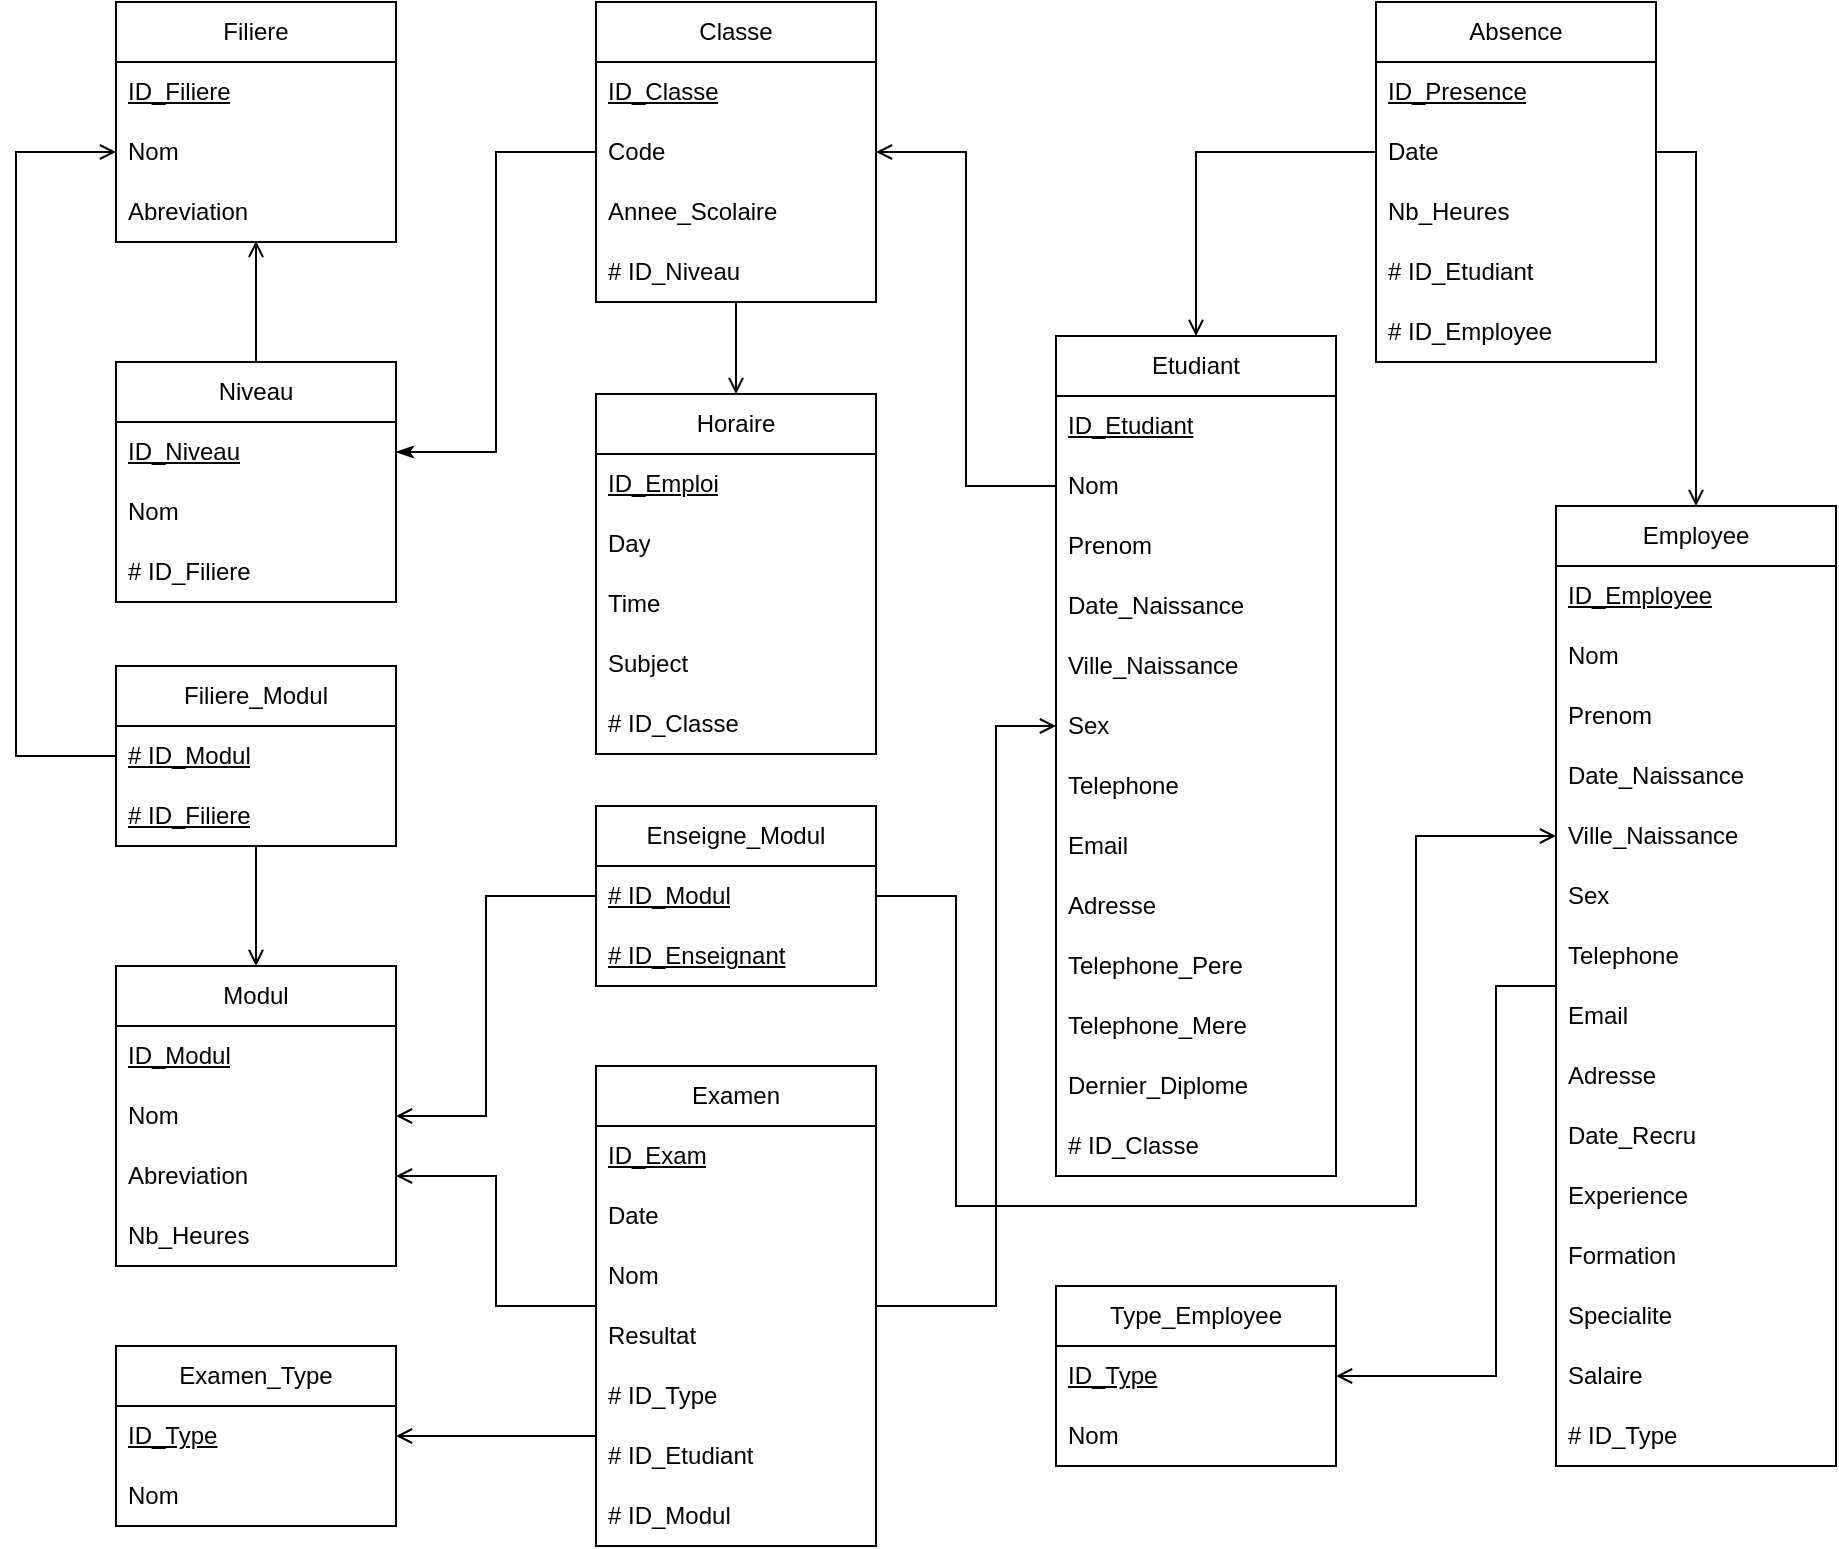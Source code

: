 <mxfile version="20.7.4" type="device"><diagram id="btrrTH-sXfs3HeFaz3KP" name="Page-1"><mxGraphModel dx="493" dy="621" grid="1" gridSize="10" guides="1" tooltips="1" connect="1" arrows="1" fold="1" page="1" pageScale="1" pageWidth="1169" pageHeight="827" math="0" shadow="0"><root><mxCell id="0"/><mxCell id="1" parent="0"/><mxCell id="qpYgxh4GxBC2b9QEE6VK-138" value="Etudiant" style="swimlane;fontStyle=0;childLayout=stackLayout;horizontal=1;startSize=30;horizontalStack=0;resizeParent=1;resizeParentMax=0;resizeLast=0;collapsible=1;marginBottom=0;whiteSpace=wrap;html=1;" parent="1" vertex="1"><mxGeometry x="710" y="205" width="140" height="420" as="geometry"><mxRectangle x="700" y="240" width="80" height="30" as="alternateBounds"/></mxGeometry></mxCell><mxCell id="qpYgxh4GxBC2b9QEE6VK-139" value="ID_Etudiant" style="text;strokeColor=none;fillColor=none;align=left;verticalAlign=middle;spacingLeft=4;spacingRight=4;overflow=hidden;points=[[0,0.5],[1,0.5]];portConstraint=eastwest;rotatable=0;whiteSpace=wrap;html=1;fontStyle=4" parent="qpYgxh4GxBC2b9QEE6VK-138" vertex="1"><mxGeometry y="30" width="140" height="30" as="geometry"/></mxCell><mxCell id="qpYgxh4GxBC2b9QEE6VK-140" value="Nom" style="text;strokeColor=none;fillColor=none;align=left;verticalAlign=middle;spacingLeft=4;spacingRight=4;overflow=hidden;points=[[0,0.5],[1,0.5]];portConstraint=eastwest;rotatable=0;whiteSpace=wrap;html=1;" parent="qpYgxh4GxBC2b9QEE6VK-138" vertex="1"><mxGeometry y="60" width="140" height="30" as="geometry"/></mxCell><mxCell id="qpYgxh4GxBC2b9QEE6VK-141" value="Prenom" style="text;strokeColor=none;fillColor=none;align=left;verticalAlign=middle;spacingLeft=4;spacingRight=4;overflow=hidden;points=[[0,0.5],[1,0.5]];portConstraint=eastwest;rotatable=0;whiteSpace=wrap;html=1;" parent="qpYgxh4GxBC2b9QEE6VK-138" vertex="1"><mxGeometry y="90" width="140" height="30" as="geometry"/></mxCell><mxCell id="qpYgxh4GxBC2b9QEE6VK-142" value="Date_Naissance" style="text;strokeColor=none;fillColor=none;align=left;verticalAlign=middle;spacingLeft=4;spacingRight=4;overflow=hidden;points=[[0,0.5],[1,0.5]];portConstraint=eastwest;rotatable=0;whiteSpace=wrap;html=1;" parent="qpYgxh4GxBC2b9QEE6VK-138" vertex="1"><mxGeometry y="120" width="140" height="30" as="geometry"/></mxCell><mxCell id="qpYgxh4GxBC2b9QEE6VK-143" value="Ville_Naissance" style="text;strokeColor=none;fillColor=none;align=left;verticalAlign=middle;spacingLeft=4;spacingRight=4;overflow=hidden;points=[[0,0.5],[1,0.5]];portConstraint=eastwest;rotatable=0;whiteSpace=wrap;html=1;" parent="qpYgxh4GxBC2b9QEE6VK-138" vertex="1"><mxGeometry y="150" width="140" height="30" as="geometry"/></mxCell><mxCell id="qpYgxh4GxBC2b9QEE6VK-144" value="Sex" style="text;strokeColor=none;fillColor=none;align=left;verticalAlign=middle;spacingLeft=4;spacingRight=4;overflow=hidden;points=[[0,0.5],[1,0.5]];portConstraint=eastwest;rotatable=0;whiteSpace=wrap;html=1;" parent="qpYgxh4GxBC2b9QEE6VK-138" vertex="1"><mxGeometry y="180" width="140" height="30" as="geometry"/></mxCell><mxCell id="qpYgxh4GxBC2b9QEE6VK-145" value="Telephone" style="text;strokeColor=none;fillColor=none;align=left;verticalAlign=middle;spacingLeft=4;spacingRight=4;overflow=hidden;points=[[0,0.5],[1,0.5]];portConstraint=eastwest;rotatable=0;whiteSpace=wrap;html=1;" parent="qpYgxh4GxBC2b9QEE6VK-138" vertex="1"><mxGeometry y="210" width="140" height="30" as="geometry"/></mxCell><mxCell id="qpYgxh4GxBC2b9QEE6VK-146" value="Email" style="text;strokeColor=none;fillColor=none;align=left;verticalAlign=middle;spacingLeft=4;spacingRight=4;overflow=hidden;points=[[0,0.5],[1,0.5]];portConstraint=eastwest;rotatable=0;whiteSpace=wrap;html=1;" parent="qpYgxh4GxBC2b9QEE6VK-138" vertex="1"><mxGeometry y="240" width="140" height="30" as="geometry"/></mxCell><mxCell id="qpYgxh4GxBC2b9QEE6VK-147" value="Adresse" style="text;strokeColor=none;fillColor=none;align=left;verticalAlign=middle;spacingLeft=4;spacingRight=4;overflow=hidden;points=[[0,0.5],[1,0.5]];portConstraint=eastwest;rotatable=0;whiteSpace=wrap;html=1;" parent="qpYgxh4GxBC2b9QEE6VK-138" vertex="1"><mxGeometry y="270" width="140" height="30" as="geometry"/></mxCell><mxCell id="qpYgxh4GxBC2b9QEE6VK-148" value="Telephone_Pere" style="text;strokeColor=none;fillColor=none;align=left;verticalAlign=middle;spacingLeft=4;spacingRight=4;overflow=hidden;points=[[0,0.5],[1,0.5]];portConstraint=eastwest;rotatable=0;whiteSpace=wrap;html=1;" parent="qpYgxh4GxBC2b9QEE6VK-138" vertex="1"><mxGeometry y="300" width="140" height="30" as="geometry"/></mxCell><mxCell id="qpYgxh4GxBC2b9QEE6VK-149" value="Telephone_Mere" style="text;strokeColor=none;fillColor=none;align=left;verticalAlign=middle;spacingLeft=4;spacingRight=4;overflow=hidden;points=[[0,0.5],[1,0.5]];portConstraint=eastwest;rotatable=0;whiteSpace=wrap;html=1;" parent="qpYgxh4GxBC2b9QEE6VK-138" vertex="1"><mxGeometry y="330" width="140" height="30" as="geometry"/></mxCell><mxCell id="qpYgxh4GxBC2b9QEE6VK-150" value="Dernier_Diplome" style="text;strokeColor=none;fillColor=none;align=left;verticalAlign=middle;spacingLeft=4;spacingRight=4;overflow=hidden;points=[[0,0.5],[1,0.5]];portConstraint=eastwest;rotatable=0;whiteSpace=wrap;html=1;" parent="qpYgxh4GxBC2b9QEE6VK-138" vertex="1"><mxGeometry y="360" width="140" height="30" as="geometry"/></mxCell><mxCell id="qpYgxh4GxBC2b9QEE6VK-274" value="# ID_Classe" style="text;strokeColor=none;fillColor=none;align=left;verticalAlign=middle;spacingLeft=4;spacingRight=4;overflow=hidden;points=[[0,0.5],[1,0.5]];portConstraint=eastwest;rotatable=0;whiteSpace=wrap;html=1;" parent="qpYgxh4GxBC2b9QEE6VK-138" vertex="1"><mxGeometry y="390" width="140" height="30" as="geometry"/></mxCell><mxCell id="qpYgxh4GxBC2b9QEE6VK-151" value="" style="edgeStyle=orthogonalEdgeStyle;rounded=0;orthogonalLoop=1;jettySize=auto;html=1;endArrow=open;endFill=0;entryX=0.5;entryY=0;entryDx=0;entryDy=0;exitX=0;exitY=0.5;exitDx=0;exitDy=0;" parent="1" source="qpYgxh4GxBC2b9QEE6VK-154" target="qpYgxh4GxBC2b9QEE6VK-138" edge="1"><mxGeometry relative="1" as="geometry"><mxPoint x="760" y="150" as="targetPoint"/></mxGeometry></mxCell><mxCell id="qpYgxh4GxBC2b9QEE6VK-152" value="Absence" style="swimlane;fontStyle=0;childLayout=stackLayout;horizontal=1;startSize=30;horizontalStack=0;resizeParent=1;resizeParentMax=0;resizeLast=0;collapsible=1;marginBottom=0;whiteSpace=wrap;html=1;" parent="1" vertex="1"><mxGeometry x="870" y="38" width="140" height="180" as="geometry"><mxRectangle x="970" y="60" width="90" height="30" as="alternateBounds"/></mxGeometry></mxCell><mxCell id="qpYgxh4GxBC2b9QEE6VK-153" value="ID_Presence" style="text;strokeColor=none;fillColor=none;align=left;verticalAlign=middle;spacingLeft=4;spacingRight=4;overflow=hidden;points=[[0,0.5],[1,0.5]];portConstraint=eastwest;rotatable=0;whiteSpace=wrap;html=1;fontStyle=4" parent="qpYgxh4GxBC2b9QEE6VK-152" vertex="1"><mxGeometry y="30" width="140" height="30" as="geometry"/></mxCell><mxCell id="qpYgxh4GxBC2b9QEE6VK-154" value="Date" style="text;strokeColor=none;fillColor=none;align=left;verticalAlign=middle;spacingLeft=4;spacingRight=4;overflow=hidden;points=[[0,0.5],[1,0.5]];portConstraint=eastwest;rotatable=0;whiteSpace=wrap;html=1;" parent="qpYgxh4GxBC2b9QEE6VK-152" vertex="1"><mxGeometry y="60" width="140" height="30" as="geometry"/></mxCell><mxCell id="qpYgxh4GxBC2b9QEE6VK-155" value="Nb_Heures" style="text;strokeColor=none;fillColor=none;align=left;verticalAlign=middle;spacingLeft=4;spacingRight=4;overflow=hidden;points=[[0,0.5],[1,0.5]];portConstraint=eastwest;rotatable=0;whiteSpace=wrap;html=1;" parent="qpYgxh4GxBC2b9QEE6VK-152" vertex="1"><mxGeometry y="90" width="140" height="30" as="geometry"/></mxCell><mxCell id="qpYgxh4GxBC2b9QEE6VK-285" value="# ID_Etudiant" style="text;strokeColor=none;fillColor=none;align=left;verticalAlign=middle;spacingLeft=4;spacingRight=4;overflow=hidden;points=[[0,0.5],[1,0.5]];portConstraint=eastwest;rotatable=0;whiteSpace=wrap;html=1;" parent="qpYgxh4GxBC2b9QEE6VK-152" vertex="1"><mxGeometry y="120" width="140" height="30" as="geometry"/></mxCell><mxCell id="qpYgxh4GxBC2b9QEE6VK-286" value="# ID_Employee" style="text;strokeColor=none;fillColor=none;align=left;verticalAlign=middle;spacingLeft=4;spacingRight=4;overflow=hidden;points=[[0,0.5],[1,0.5]];portConstraint=eastwest;rotatable=0;whiteSpace=wrap;html=1;" parent="qpYgxh4GxBC2b9QEE6VK-152" vertex="1"><mxGeometry y="150" width="140" height="30" as="geometry"/></mxCell><mxCell id="qpYgxh4GxBC2b9QEE6VK-296" value="" style="edgeStyle=orthogonalEdgeStyle;rounded=0;orthogonalLoop=1;jettySize=auto;html=1;fontSize=14;endArrow=open;endFill=0;entryX=1;entryY=0.5;entryDx=0;entryDy=0;" parent="1" source="qpYgxh4GxBC2b9QEE6VK-157" target="qpYgxh4GxBC2b9QEE6VK-173" edge="1"><mxGeometry relative="1" as="geometry"><Array as="points"><mxPoint x="930" y="530"/><mxPoint x="930" y="725"/></Array></mxGeometry></mxCell><mxCell id="qpYgxh4GxBC2b9QEE6VK-157" value="Employee" style="swimlane;fontStyle=0;childLayout=stackLayout;horizontal=1;startSize=30;horizontalStack=0;resizeParent=1;resizeParentMax=0;resizeLast=0;collapsible=1;marginBottom=0;whiteSpace=wrap;html=1;" parent="1" vertex="1"><mxGeometry x="960" y="290" width="140" height="480" as="geometry"><mxRectangle x="970" y="240" width="90" height="30" as="alternateBounds"/></mxGeometry></mxCell><mxCell id="qpYgxh4GxBC2b9QEE6VK-158" value="ID_Employee" style="text;strokeColor=none;fillColor=none;align=left;verticalAlign=middle;spacingLeft=4;spacingRight=4;overflow=hidden;points=[[0,0.5],[1,0.5]];portConstraint=eastwest;rotatable=0;whiteSpace=wrap;html=1;fontStyle=4" parent="qpYgxh4GxBC2b9QEE6VK-157" vertex="1"><mxGeometry y="30" width="140" height="30" as="geometry"/></mxCell><mxCell id="qpYgxh4GxBC2b9QEE6VK-159" value="Nom" style="text;strokeColor=none;fillColor=none;align=left;verticalAlign=middle;spacingLeft=4;spacingRight=4;overflow=hidden;points=[[0,0.5],[1,0.5]];portConstraint=eastwest;rotatable=0;whiteSpace=wrap;html=1;" parent="qpYgxh4GxBC2b9QEE6VK-157" vertex="1"><mxGeometry y="60" width="140" height="30" as="geometry"/></mxCell><mxCell id="qpYgxh4GxBC2b9QEE6VK-160" value="Prenom" style="text;strokeColor=none;fillColor=none;align=left;verticalAlign=middle;spacingLeft=4;spacingRight=4;overflow=hidden;points=[[0,0.5],[1,0.5]];portConstraint=eastwest;rotatable=0;whiteSpace=wrap;html=1;" parent="qpYgxh4GxBC2b9QEE6VK-157" vertex="1"><mxGeometry y="90" width="140" height="30" as="geometry"/></mxCell><mxCell id="qpYgxh4GxBC2b9QEE6VK-161" value="Date_Naissance" style="text;strokeColor=none;fillColor=none;align=left;verticalAlign=middle;spacingLeft=4;spacingRight=4;overflow=hidden;points=[[0,0.5],[1,0.5]];portConstraint=eastwest;rotatable=0;whiteSpace=wrap;html=1;" parent="qpYgxh4GxBC2b9QEE6VK-157" vertex="1"><mxGeometry y="120" width="140" height="30" as="geometry"/></mxCell><mxCell id="qpYgxh4GxBC2b9QEE6VK-162" value="Ville_Naissance" style="text;strokeColor=none;fillColor=none;align=left;verticalAlign=middle;spacingLeft=4;spacingRight=4;overflow=hidden;points=[[0,0.5],[1,0.5]];portConstraint=eastwest;rotatable=0;whiteSpace=wrap;html=1;" parent="qpYgxh4GxBC2b9QEE6VK-157" vertex="1"><mxGeometry y="150" width="140" height="30" as="geometry"/></mxCell><mxCell id="qpYgxh4GxBC2b9QEE6VK-163" value="Sex" style="text;strokeColor=none;fillColor=none;align=left;verticalAlign=middle;spacingLeft=4;spacingRight=4;overflow=hidden;points=[[0,0.5],[1,0.5]];portConstraint=eastwest;rotatable=0;whiteSpace=wrap;html=1;" parent="qpYgxh4GxBC2b9QEE6VK-157" vertex="1"><mxGeometry y="180" width="140" height="30" as="geometry"/></mxCell><mxCell id="qpYgxh4GxBC2b9QEE6VK-164" value="Telephone" style="text;strokeColor=none;fillColor=none;align=left;verticalAlign=middle;spacingLeft=4;spacingRight=4;overflow=hidden;points=[[0,0.5],[1,0.5]];portConstraint=eastwest;rotatable=0;whiteSpace=wrap;html=1;" parent="qpYgxh4GxBC2b9QEE6VK-157" vertex="1"><mxGeometry y="210" width="140" height="30" as="geometry"/></mxCell><mxCell id="qpYgxh4GxBC2b9QEE6VK-165" value="Email" style="text;strokeColor=none;fillColor=none;align=left;verticalAlign=middle;spacingLeft=4;spacingRight=4;overflow=hidden;points=[[0,0.5],[1,0.5]];portConstraint=eastwest;rotatable=0;whiteSpace=wrap;html=1;" parent="qpYgxh4GxBC2b9QEE6VK-157" vertex="1"><mxGeometry y="240" width="140" height="30" as="geometry"/></mxCell><mxCell id="qpYgxh4GxBC2b9QEE6VK-166" value="Adresse" style="text;strokeColor=none;fillColor=none;align=left;verticalAlign=middle;spacingLeft=4;spacingRight=4;overflow=hidden;points=[[0,0.5],[1,0.5]];portConstraint=eastwest;rotatable=0;whiteSpace=wrap;html=1;" parent="qpYgxh4GxBC2b9QEE6VK-157" vertex="1"><mxGeometry y="270" width="140" height="30" as="geometry"/></mxCell><mxCell id="qpYgxh4GxBC2b9QEE6VK-167" value="Date_Recru" style="text;strokeColor=none;fillColor=none;align=left;verticalAlign=middle;spacingLeft=4;spacingRight=4;overflow=hidden;points=[[0,0.5],[1,0.5]];portConstraint=eastwest;rotatable=0;whiteSpace=wrap;html=1;" parent="qpYgxh4GxBC2b9QEE6VK-157" vertex="1"><mxGeometry y="300" width="140" height="30" as="geometry"/></mxCell><mxCell id="qpYgxh4GxBC2b9QEE6VK-168" value="Experience" style="text;strokeColor=none;fillColor=none;align=left;verticalAlign=middle;spacingLeft=4;spacingRight=4;overflow=hidden;points=[[0,0.5],[1,0.5]];portConstraint=eastwest;rotatable=0;whiteSpace=wrap;html=1;" parent="qpYgxh4GxBC2b9QEE6VK-157" vertex="1"><mxGeometry y="330" width="140" height="30" as="geometry"/></mxCell><mxCell id="qpYgxh4GxBC2b9QEE6VK-169" value="Formation" style="text;strokeColor=none;fillColor=none;align=left;verticalAlign=middle;spacingLeft=4;spacingRight=4;overflow=hidden;points=[[0,0.5],[1,0.5]];portConstraint=eastwest;rotatable=0;whiteSpace=wrap;html=1;" parent="qpYgxh4GxBC2b9QEE6VK-157" vertex="1"><mxGeometry y="360" width="140" height="30" as="geometry"/></mxCell><mxCell id="qpYgxh4GxBC2b9QEE6VK-170" value="Specialite" style="text;strokeColor=none;fillColor=none;align=left;verticalAlign=middle;spacingLeft=4;spacingRight=4;overflow=hidden;points=[[0,0.5],[1,0.5]];portConstraint=eastwest;rotatable=0;whiteSpace=wrap;html=1;" parent="qpYgxh4GxBC2b9QEE6VK-157" vertex="1"><mxGeometry y="390" width="140" height="30" as="geometry"/></mxCell><mxCell id="qpYgxh4GxBC2b9QEE6VK-171" value="Salaire" style="text;strokeColor=none;fillColor=none;align=left;verticalAlign=middle;spacingLeft=4;spacingRight=4;overflow=hidden;points=[[0,0.5],[1,0.5]];portConstraint=eastwest;rotatable=0;whiteSpace=wrap;html=1;" parent="qpYgxh4GxBC2b9QEE6VK-157" vertex="1"><mxGeometry y="420" width="140" height="30" as="geometry"/></mxCell><mxCell id="qpYgxh4GxBC2b9QEE6VK-287" value="# ID_Type" style="text;strokeColor=none;fillColor=none;align=left;verticalAlign=middle;spacingLeft=4;spacingRight=4;overflow=hidden;points=[[0,0.5],[1,0.5]];portConstraint=eastwest;rotatable=0;whiteSpace=wrap;html=1;" parent="qpYgxh4GxBC2b9QEE6VK-157" vertex="1"><mxGeometry y="450" width="140" height="30" as="geometry"/></mxCell><mxCell id="qpYgxh4GxBC2b9QEE6VK-172" value="Type_Employee" style="swimlane;fontStyle=0;childLayout=stackLayout;horizontal=1;startSize=30;horizontalStack=0;resizeParent=1;resizeParentMax=0;resizeLast=0;collapsible=1;marginBottom=0;whiteSpace=wrap;html=1;" parent="1" vertex="1"><mxGeometry x="710" y="680" width="140" height="90" as="geometry"><mxRectangle x="490" y="700" width="130" height="30" as="alternateBounds"/></mxGeometry></mxCell><mxCell id="qpYgxh4GxBC2b9QEE6VK-173" value="ID_Type" style="text;strokeColor=none;fillColor=none;align=left;verticalAlign=middle;spacingLeft=4;spacingRight=4;overflow=hidden;points=[[0,0.5],[1,0.5]];portConstraint=eastwest;rotatable=0;whiteSpace=wrap;html=1;fontStyle=4" parent="qpYgxh4GxBC2b9QEE6VK-172" vertex="1"><mxGeometry y="30" width="140" height="30" as="geometry"/></mxCell><mxCell id="qpYgxh4GxBC2b9QEE6VK-174" value="Nom" style="text;strokeColor=none;fillColor=none;align=left;verticalAlign=middle;spacingLeft=4;spacingRight=4;overflow=hidden;points=[[0,0.5],[1,0.5]];portConstraint=eastwest;rotatable=0;whiteSpace=wrap;html=1;" parent="qpYgxh4GxBC2b9QEE6VK-172" vertex="1"><mxGeometry y="60" width="140" height="30" as="geometry"/></mxCell><mxCell id="qpYgxh4GxBC2b9QEE6VK-175" value="Modul" style="swimlane;fontStyle=0;childLayout=stackLayout;horizontal=1;startSize=30;horizontalStack=0;resizeParent=1;resizeParentMax=0;resizeLast=0;collapsible=1;marginBottom=0;whiteSpace=wrap;html=1;" parent="1" vertex="1"><mxGeometry x="240" y="520" width="140" height="150" as="geometry"><mxRectangle x="100" y="240" width="70" height="30" as="alternateBounds"/></mxGeometry></mxCell><mxCell id="qpYgxh4GxBC2b9QEE6VK-176" value="ID_Modul" style="text;strokeColor=none;fillColor=none;align=left;verticalAlign=middle;spacingLeft=4;spacingRight=4;overflow=hidden;points=[[0,0.5],[1,0.5]];portConstraint=eastwest;rotatable=0;whiteSpace=wrap;html=1;fontStyle=4" parent="qpYgxh4GxBC2b9QEE6VK-175" vertex="1"><mxGeometry y="30" width="140" height="30" as="geometry"/></mxCell><mxCell id="qpYgxh4GxBC2b9QEE6VK-177" value="Nom" style="text;strokeColor=none;fillColor=none;align=left;verticalAlign=middle;spacingLeft=4;spacingRight=4;overflow=hidden;points=[[0,0.5],[1,0.5]];portConstraint=eastwest;rotatable=0;whiteSpace=wrap;html=1;" parent="qpYgxh4GxBC2b9QEE6VK-175" vertex="1"><mxGeometry y="60" width="140" height="30" as="geometry"/></mxCell><mxCell id="qpYgxh4GxBC2b9QEE6VK-178" value="Abreviation" style="text;strokeColor=none;fillColor=none;align=left;verticalAlign=middle;spacingLeft=4;spacingRight=4;overflow=hidden;points=[[0,0.5],[1,0.5]];portConstraint=eastwest;rotatable=0;whiteSpace=wrap;html=1;" parent="qpYgxh4GxBC2b9QEE6VK-175" vertex="1"><mxGeometry y="90" width="140" height="30" as="geometry"/></mxCell><mxCell id="qpYgxh4GxBC2b9QEE6VK-179" value="Nb_Heures" style="text;strokeColor=none;fillColor=none;align=left;verticalAlign=middle;spacingLeft=4;spacingRight=4;overflow=hidden;points=[[0,0.5],[1,0.5]];portConstraint=eastwest;rotatable=0;whiteSpace=wrap;html=1;" parent="qpYgxh4GxBC2b9QEE6VK-175" vertex="1"><mxGeometry y="120" width="140" height="30" as="geometry"/></mxCell><mxCell id="qpYgxh4GxBC2b9QEE6VK-180" value="" style="edgeStyle=orthogonalEdgeStyle;rounded=0;orthogonalLoop=1;jettySize=auto;html=1;endArrow=open;endFill=0;entryX=0.5;entryY=0.982;entryDx=0;entryDy=0;entryPerimeter=0;" parent="1" source="qpYgxh4GxBC2b9QEE6VK-181" target="qpYgxh4GxBC2b9QEE6VK-187" edge="1"><mxGeometry relative="1" as="geometry"/></mxCell><mxCell id="qpYgxh4GxBC2b9QEE6VK-181" value="Niveau" style="swimlane;fontStyle=0;childLayout=stackLayout;horizontal=1;startSize=30;horizontalStack=0;resizeParent=1;resizeParentMax=0;resizeLast=0;collapsible=1;marginBottom=0;whiteSpace=wrap;html=1;" parent="1" vertex="1"><mxGeometry x="240" y="218" width="140" height="120" as="geometry"><mxRectangle x="100" y="480" width="80" height="30" as="alternateBounds"/></mxGeometry></mxCell><mxCell id="qpYgxh4GxBC2b9QEE6VK-182" value="ID_Niveau" style="text;strokeColor=none;fillColor=none;align=left;verticalAlign=middle;spacingLeft=4;spacingRight=4;overflow=hidden;points=[[0,0.5],[1,0.5]];portConstraint=eastwest;rotatable=0;whiteSpace=wrap;html=1;fontStyle=4" parent="qpYgxh4GxBC2b9QEE6VK-181" vertex="1"><mxGeometry y="30" width="140" height="30" as="geometry"/></mxCell><mxCell id="qpYgxh4GxBC2b9QEE6VK-183" value="Nom" style="text;strokeColor=none;fillColor=none;align=left;verticalAlign=middle;spacingLeft=4;spacingRight=4;overflow=hidden;points=[[0,0.5],[1,0.5]];portConstraint=eastwest;rotatable=0;whiteSpace=wrap;html=1;" parent="qpYgxh4GxBC2b9QEE6VK-181" vertex="1"><mxGeometry y="60" width="140" height="30" as="geometry"/></mxCell><mxCell id="qpYgxh4GxBC2b9QEE6VK-293" value="# ID_Filiere" style="text;strokeColor=none;fillColor=none;align=left;verticalAlign=middle;spacingLeft=4;spacingRight=4;overflow=hidden;points=[[0,0.5],[1,0.5]];portConstraint=eastwest;rotatable=0;whiteSpace=wrap;html=1;" parent="qpYgxh4GxBC2b9QEE6VK-181" vertex="1"><mxGeometry y="90" width="140" height="30" as="geometry"/></mxCell><mxCell id="qpYgxh4GxBC2b9QEE6VK-184" value="Filiere" style="swimlane;fontStyle=0;childLayout=stackLayout;horizontal=1;startSize=30;horizontalStack=0;resizeParent=1;resizeParentMax=0;resizeLast=0;collapsible=1;marginBottom=0;whiteSpace=wrap;html=1;" parent="1" vertex="1"><mxGeometry x="240" y="38" width="140" height="120" as="geometry"><mxRectangle x="100" y="480" width="80" height="30" as="alternateBounds"/></mxGeometry></mxCell><mxCell id="qpYgxh4GxBC2b9QEE6VK-185" value="&lt;u&gt;ID_Filiere&lt;/u&gt;" style="text;strokeColor=none;fillColor=none;align=left;verticalAlign=middle;spacingLeft=4;spacingRight=4;overflow=hidden;points=[[0,0.5],[1,0.5]];portConstraint=eastwest;rotatable=0;whiteSpace=wrap;html=1;" parent="qpYgxh4GxBC2b9QEE6VK-184" vertex="1"><mxGeometry y="30" width="140" height="30" as="geometry"/></mxCell><mxCell id="qpYgxh4GxBC2b9QEE6VK-186" value="Nom" style="text;strokeColor=none;fillColor=none;align=left;verticalAlign=middle;spacingLeft=4;spacingRight=4;overflow=hidden;points=[[0,0.5],[1,0.5]];portConstraint=eastwest;rotatable=0;whiteSpace=wrap;html=1;" parent="qpYgxh4GxBC2b9QEE6VK-184" vertex="1"><mxGeometry y="60" width="140" height="30" as="geometry"/></mxCell><mxCell id="qpYgxh4GxBC2b9QEE6VK-187" value="Abreviation" style="text;strokeColor=none;fillColor=none;align=left;verticalAlign=middle;spacingLeft=4;spacingRight=4;overflow=hidden;points=[[0,0.5],[1,0.5]];portConstraint=eastwest;rotatable=0;whiteSpace=wrap;html=1;" parent="qpYgxh4GxBC2b9QEE6VK-184" vertex="1"><mxGeometry y="90" width="140" height="30" as="geometry"/></mxCell><mxCell id="qpYgxh4GxBC2b9QEE6VK-188" value="" style="edgeStyle=orthogonalEdgeStyle;rounded=0;orthogonalLoop=1;jettySize=auto;html=1;endArrow=open;endFill=0;entryX=0.5;entryY=0;entryDx=0;entryDy=0;exitX=1;exitY=0.5;exitDx=0;exitDy=0;" parent="1" source="qpYgxh4GxBC2b9QEE6VK-154" target="qpYgxh4GxBC2b9QEE6VK-157" edge="1"><mxGeometry relative="1" as="geometry"><mxPoint x="1110" y="85" as="sourcePoint"/><mxPoint x="1040.0" y="188" as="targetPoint"/></mxGeometry></mxCell><mxCell id="qpYgxh4GxBC2b9QEE6VK-289" value="" style="edgeStyle=orthogonalEdgeStyle;rounded=0;orthogonalLoop=1;jettySize=auto;html=1;fontSize=14;endArrow=open;endFill=0;entryX=0.5;entryY=0;entryDx=0;entryDy=0;" parent="1" source="qpYgxh4GxBC2b9QEE6VK-189" target="qpYgxh4GxBC2b9QEE6VK-195" edge="1"><mxGeometry relative="1" as="geometry"/></mxCell><mxCell id="XE30hsh4GRcq9yXRUIMD-1" value="" style="edgeStyle=orthogonalEdgeStyle;rounded=0;orthogonalLoop=1;jettySize=auto;html=1;endArrow=classicThin;endFill=1;entryX=1;entryY=0.5;entryDx=0;entryDy=0;" edge="1" parent="1" source="qpYgxh4GxBC2b9QEE6VK-189" target="qpYgxh4GxBC2b9QEE6VK-182"><mxGeometry relative="1" as="geometry"><Array as="points"><mxPoint x="430" y="113"/><mxPoint x="430" y="263"/></Array></mxGeometry></mxCell><mxCell id="qpYgxh4GxBC2b9QEE6VK-189" value="Classe" style="swimlane;fontStyle=0;childLayout=stackLayout;horizontal=1;startSize=30;horizontalStack=0;resizeParent=1;resizeParentMax=0;resizeLast=0;collapsible=1;marginBottom=0;whiteSpace=wrap;html=1;" parent="1" vertex="1"><mxGeometry x="480" y="38" width="140" height="150" as="geometry"><mxRectangle x="480" y="38" width="70" height="30" as="alternateBounds"/></mxGeometry></mxCell><mxCell id="qpYgxh4GxBC2b9QEE6VK-190" value="ID_Classe" style="text;strokeColor=none;fillColor=none;align=left;verticalAlign=middle;spacingLeft=4;spacingRight=4;overflow=hidden;points=[[0,0.5],[1,0.5]];portConstraint=eastwest;rotatable=0;whiteSpace=wrap;html=1;fontStyle=4" parent="qpYgxh4GxBC2b9QEE6VK-189" vertex="1"><mxGeometry y="30" width="140" height="30" as="geometry"/></mxCell><mxCell id="qpYgxh4GxBC2b9QEE6VK-191" value="Code" style="text;strokeColor=none;fillColor=none;align=left;verticalAlign=middle;spacingLeft=4;spacingRight=4;overflow=hidden;points=[[0,0.5],[1,0.5]];portConstraint=eastwest;rotatable=0;whiteSpace=wrap;html=1;" parent="qpYgxh4GxBC2b9QEE6VK-189" vertex="1"><mxGeometry y="60" width="140" height="30" as="geometry"/></mxCell><mxCell id="qpYgxh4GxBC2b9QEE6VK-192" value="Annee_Scolaire" style="text;strokeColor=none;fillColor=none;align=left;verticalAlign=middle;spacingLeft=4;spacingRight=4;overflow=hidden;points=[[0,0.5],[1,0.5]];portConstraint=eastwest;rotatable=0;whiteSpace=wrap;html=1;" parent="qpYgxh4GxBC2b9QEE6VK-189" vertex="1"><mxGeometry y="90" width="140" height="30" as="geometry"/></mxCell><mxCell id="qpYgxh4GxBC2b9QEE6VK-288" value="# ID_Niveau" style="text;strokeColor=none;fillColor=none;align=left;verticalAlign=middle;spacingLeft=4;spacingRight=4;overflow=hidden;points=[[0,0.5],[1,0.5]];portConstraint=eastwest;rotatable=0;whiteSpace=wrap;html=1;" parent="qpYgxh4GxBC2b9QEE6VK-189" vertex="1"><mxGeometry y="120" width="140" height="30" as="geometry"/></mxCell><mxCell id="qpYgxh4GxBC2b9QEE6VK-195" value="Horaire" style="swimlane;fontStyle=0;childLayout=stackLayout;horizontal=1;startSize=30;horizontalStack=0;resizeParent=1;resizeParentMax=0;resizeLast=0;collapsible=1;marginBottom=0;whiteSpace=wrap;html=1;" parent="1" vertex="1"><mxGeometry x="480" y="234" width="140" height="180" as="geometry"><mxRectangle x="100" y="240" width="70" height="30" as="alternateBounds"/></mxGeometry></mxCell><mxCell id="qpYgxh4GxBC2b9QEE6VK-196" value="ID_Emploi" style="text;strokeColor=none;fillColor=none;align=left;verticalAlign=middle;spacingLeft=4;spacingRight=4;overflow=hidden;points=[[0,0.5],[1,0.5]];portConstraint=eastwest;rotatable=0;whiteSpace=wrap;html=1;fontStyle=4" parent="qpYgxh4GxBC2b9QEE6VK-195" vertex="1"><mxGeometry y="30" width="140" height="30" as="geometry"/></mxCell><mxCell id="qpYgxh4GxBC2b9QEE6VK-197" value="Day" style="text;strokeColor=none;fillColor=none;align=left;verticalAlign=middle;spacingLeft=4;spacingRight=4;overflow=hidden;points=[[0,0.5],[1,0.5]];portConstraint=eastwest;rotatable=0;whiteSpace=wrap;html=1;" parent="qpYgxh4GxBC2b9QEE6VK-195" vertex="1"><mxGeometry y="60" width="140" height="30" as="geometry"/></mxCell><mxCell id="qpYgxh4GxBC2b9QEE6VK-198" value="Time" style="text;strokeColor=none;fillColor=none;align=left;verticalAlign=middle;spacingLeft=4;spacingRight=4;overflow=hidden;points=[[0,0.5],[1,0.5]];portConstraint=eastwest;rotatable=0;whiteSpace=wrap;html=1;" parent="qpYgxh4GxBC2b9QEE6VK-195" vertex="1"><mxGeometry y="90" width="140" height="30" as="geometry"/></mxCell><mxCell id="qpYgxh4GxBC2b9QEE6VK-199" value="Subject" style="text;strokeColor=none;fillColor=none;align=left;verticalAlign=middle;spacingLeft=4;spacingRight=4;overflow=hidden;points=[[0,0.5],[1,0.5]];portConstraint=eastwest;rotatable=0;whiteSpace=wrap;html=1;" parent="qpYgxh4GxBC2b9QEE6VK-195" vertex="1"><mxGeometry y="120" width="140" height="30" as="geometry"/></mxCell><mxCell id="qpYgxh4GxBC2b9QEE6VK-290" value="# ID_Classe" style="text;strokeColor=none;fillColor=none;align=left;verticalAlign=middle;spacingLeft=4;spacingRight=4;overflow=hidden;points=[[0,0.5],[1,0.5]];portConstraint=eastwest;rotatable=0;whiteSpace=wrap;html=1;" parent="qpYgxh4GxBC2b9QEE6VK-195" vertex="1"><mxGeometry y="150" width="140" height="30" as="geometry"/></mxCell><mxCell id="qpYgxh4GxBC2b9QEE6VK-200" value="" style="edgeStyle=orthogonalEdgeStyle;rounded=0;orthogonalLoop=1;jettySize=auto;html=1;endArrow=open;endFill=0;entryX=1;entryY=0.5;entryDx=0;entryDy=0;" parent="1" source="qpYgxh4GxBC2b9QEE6VK-140" target="qpYgxh4GxBC2b9QEE6VK-191" edge="1"><mxGeometry relative="1" as="geometry"/></mxCell><mxCell id="qpYgxh4GxBC2b9QEE6VK-300" value="" style="edgeStyle=orthogonalEdgeStyle;rounded=0;orthogonalLoop=1;jettySize=auto;html=1;fontSize=14;endArrow=open;endFill=0;entryX=0;entryY=0.5;entryDx=0;entryDy=0;" parent="1" source="qpYgxh4GxBC2b9QEE6VK-202" target="qpYgxh4GxBC2b9QEE6VK-144" edge="1"><mxGeometry relative="1" as="geometry"><Array as="points"><mxPoint x="680" y="690"/><mxPoint x="680" y="400"/></Array></mxGeometry></mxCell><mxCell id="qpYgxh4GxBC2b9QEE6VK-301" value="" style="edgeStyle=orthogonalEdgeStyle;rounded=0;orthogonalLoop=1;jettySize=auto;html=1;fontSize=14;endArrow=open;endFill=0;entryX=1;entryY=0.5;entryDx=0;entryDy=0;" parent="1" source="qpYgxh4GxBC2b9QEE6VK-202" target="qpYgxh4GxBC2b9QEE6VK-178" edge="1"><mxGeometry relative="1" as="geometry"/></mxCell><mxCell id="qpYgxh4GxBC2b9QEE6VK-202" value="Examen" style="swimlane;fontStyle=0;childLayout=stackLayout;horizontal=1;startSize=30;horizontalStack=0;resizeParent=1;resizeParentMax=0;resizeLast=0;collapsible=1;marginBottom=0;whiteSpace=wrap;html=1;" parent="1" vertex="1"><mxGeometry x="480" y="570" width="140" height="240" as="geometry"><mxRectangle x="490" y="700" width="130" height="30" as="alternateBounds"/></mxGeometry></mxCell><mxCell id="qpYgxh4GxBC2b9QEE6VK-203" value="ID_Exam" style="text;strokeColor=none;fillColor=none;align=left;verticalAlign=middle;spacingLeft=4;spacingRight=4;overflow=hidden;points=[[0,0.5],[1,0.5]];portConstraint=eastwest;rotatable=0;whiteSpace=wrap;html=1;fontStyle=4" parent="qpYgxh4GxBC2b9QEE6VK-202" vertex="1"><mxGeometry y="30" width="140" height="30" as="geometry"/></mxCell><mxCell id="qpYgxh4GxBC2b9QEE6VK-204" value="Date" style="text;strokeColor=none;fillColor=none;align=left;verticalAlign=middle;spacingLeft=4;spacingRight=4;overflow=hidden;points=[[0,0.5],[1,0.5]];portConstraint=eastwest;rotatable=0;whiteSpace=wrap;html=1;" parent="qpYgxh4GxBC2b9QEE6VK-202" vertex="1"><mxGeometry y="60" width="140" height="30" as="geometry"/></mxCell><mxCell id="qpYgxh4GxBC2b9QEE6VK-205" value="Nom" style="text;strokeColor=none;fillColor=none;align=left;verticalAlign=middle;spacingLeft=4;spacingRight=4;overflow=hidden;points=[[0,0.5],[1,0.5]];portConstraint=eastwest;rotatable=0;whiteSpace=wrap;html=1;" parent="qpYgxh4GxBC2b9QEE6VK-202" vertex="1"><mxGeometry y="90" width="140" height="30" as="geometry"/></mxCell><mxCell id="qpYgxh4GxBC2b9QEE6VK-206" value="Resultat" style="text;strokeColor=none;fillColor=none;align=left;verticalAlign=middle;spacingLeft=4;spacingRight=4;overflow=hidden;points=[[0,0.5],[1,0.5]];portConstraint=eastwest;rotatable=0;whiteSpace=wrap;html=1;" parent="qpYgxh4GxBC2b9QEE6VK-202" vertex="1"><mxGeometry y="120" width="140" height="30" as="geometry"/></mxCell><mxCell id="qpYgxh4GxBC2b9QEE6VK-297" value="# ID_Type" style="text;strokeColor=none;fillColor=none;align=left;verticalAlign=middle;spacingLeft=4;spacingRight=4;overflow=hidden;points=[[0,0.5],[1,0.5]];portConstraint=eastwest;rotatable=0;whiteSpace=wrap;html=1;" parent="qpYgxh4GxBC2b9QEE6VK-202" vertex="1"><mxGeometry y="150" width="140" height="30" as="geometry"/></mxCell><mxCell id="qpYgxh4GxBC2b9QEE6VK-298" value="# ID_Etudiant" style="text;strokeColor=none;fillColor=none;align=left;verticalAlign=middle;spacingLeft=4;spacingRight=4;overflow=hidden;points=[[0,0.5],[1,0.5]];portConstraint=eastwest;rotatable=0;whiteSpace=wrap;html=1;" parent="qpYgxh4GxBC2b9QEE6VK-202" vertex="1"><mxGeometry y="180" width="140" height="30" as="geometry"/></mxCell><mxCell id="qpYgxh4GxBC2b9QEE6VK-299" value="# ID_Modul" style="text;strokeColor=none;fillColor=none;align=left;verticalAlign=middle;spacingLeft=4;spacingRight=4;overflow=hidden;points=[[0,0.5],[1,0.5]];portConstraint=eastwest;rotatable=0;whiteSpace=wrap;html=1;" parent="qpYgxh4GxBC2b9QEE6VK-202" vertex="1"><mxGeometry y="210" width="140" height="30" as="geometry"/></mxCell><mxCell id="qpYgxh4GxBC2b9QEE6VK-208" value="Examen_Type" style="swimlane;fontStyle=0;childLayout=stackLayout;horizontal=1;startSize=30;horizontalStack=0;resizeParent=1;resizeParentMax=0;resizeLast=0;collapsible=1;marginBottom=0;whiteSpace=wrap;html=1;" parent="1" vertex="1"><mxGeometry x="240" y="710" width="140" height="90" as="geometry"><mxRectangle x="490" y="700" width="130" height="30" as="alternateBounds"/></mxGeometry></mxCell><mxCell id="qpYgxh4GxBC2b9QEE6VK-209" value="ID_Type" style="text;strokeColor=none;fillColor=none;align=left;verticalAlign=middle;spacingLeft=4;spacingRight=4;overflow=hidden;points=[[0,0.5],[1,0.5]];portConstraint=eastwest;rotatable=0;whiteSpace=wrap;html=1;fontStyle=4" parent="qpYgxh4GxBC2b9QEE6VK-208" vertex="1"><mxGeometry y="30" width="140" height="30" as="geometry"/></mxCell><mxCell id="qpYgxh4GxBC2b9QEE6VK-210" value="Nom" style="text;strokeColor=none;fillColor=none;align=left;verticalAlign=middle;spacingLeft=4;spacingRight=4;overflow=hidden;points=[[0,0.5],[1,0.5]];portConstraint=eastwest;rotatable=0;whiteSpace=wrap;html=1;fontStyle=0" parent="qpYgxh4GxBC2b9QEE6VK-208" vertex="1"><mxGeometry y="60" width="140" height="30" as="geometry"/></mxCell><mxCell id="qpYgxh4GxBC2b9QEE6VK-292" value="" style="edgeStyle=orthogonalEdgeStyle;rounded=0;orthogonalLoop=1;jettySize=auto;html=1;fontSize=14;endArrow=open;endFill=0;entryX=1;entryY=0.5;entryDx=0;entryDy=0;" parent="1" source="qpYgxh4GxBC2b9QEE6VK-275" target="qpYgxh4GxBC2b9QEE6VK-177" edge="1"><mxGeometry relative="1" as="geometry"><Array as="points"><mxPoint x="425" y="485"/><mxPoint x="425" y="595"/></Array></mxGeometry></mxCell><mxCell id="qpYgxh4GxBC2b9QEE6VK-294" value="" style="edgeStyle=orthogonalEdgeStyle;rounded=0;orthogonalLoop=1;jettySize=auto;html=1;fontSize=14;endArrow=open;endFill=0;entryX=0;entryY=0.5;entryDx=0;entryDy=0;" parent="1" source="qpYgxh4GxBC2b9QEE6VK-275" target="qpYgxh4GxBC2b9QEE6VK-162" edge="1"><mxGeometry relative="1" as="geometry"><mxPoint x="960" y="640" as="targetPoint"/><Array as="points"><mxPoint x="660" y="485"/><mxPoint x="660" y="640"/><mxPoint x="890" y="640"/><mxPoint x="890" y="455"/></Array></mxGeometry></mxCell><mxCell id="qpYgxh4GxBC2b9QEE6VK-275" value="Enseigne_Modul" style="swimlane;fontStyle=0;childLayout=stackLayout;horizontal=1;startSize=30;horizontalStack=0;resizeParent=1;resizeParentMax=0;resizeLast=0;collapsible=1;marginBottom=0;whiteSpace=wrap;html=1;" parent="1" vertex="1"><mxGeometry x="480" y="440" width="140" height="90" as="geometry"><mxRectangle x="490" y="700" width="130" height="30" as="alternateBounds"/></mxGeometry></mxCell><mxCell id="qpYgxh4GxBC2b9QEE6VK-276" value="# ID_Modul" style="text;strokeColor=none;fillColor=none;align=left;verticalAlign=middle;spacingLeft=4;spacingRight=4;overflow=hidden;points=[[0,0.5],[1,0.5]];portConstraint=eastwest;rotatable=0;whiteSpace=wrap;html=1;fontStyle=4" parent="qpYgxh4GxBC2b9QEE6VK-275" vertex="1"><mxGeometry y="30" width="140" height="30" as="geometry"/></mxCell><mxCell id="qpYgxh4GxBC2b9QEE6VK-277" value="# ID_Enseignant" style="text;strokeColor=none;fillColor=none;align=left;verticalAlign=middle;spacingLeft=4;spacingRight=4;overflow=hidden;points=[[0,0.5],[1,0.5]];portConstraint=eastwest;rotatable=0;whiteSpace=wrap;html=1;fontStyle=4" parent="qpYgxh4GxBC2b9QEE6VK-275" vertex="1"><mxGeometry y="60" width="140" height="30" as="geometry"/></mxCell><mxCell id="qpYgxh4GxBC2b9QEE6VK-284" value="" style="edgeStyle=orthogonalEdgeStyle;rounded=0;orthogonalLoop=1;jettySize=auto;html=1;fontSize=14;endArrow=open;endFill=0;entryX=0.5;entryY=0;entryDx=0;entryDy=0;" parent="1" source="qpYgxh4GxBC2b9QEE6VK-280" target="qpYgxh4GxBC2b9QEE6VK-175" edge="1"><mxGeometry relative="1" as="geometry"/></mxCell><mxCell id="qpYgxh4GxBC2b9QEE6VK-280" value="Filiere_Modul" style="swimlane;fontStyle=0;childLayout=stackLayout;horizontal=1;startSize=30;horizontalStack=0;resizeParent=1;resizeParentMax=0;resizeLast=0;collapsible=1;marginBottom=0;whiteSpace=wrap;html=1;" parent="1" vertex="1"><mxGeometry x="240" y="370" width="140" height="90" as="geometry"><mxRectangle x="490" y="700" width="130" height="30" as="alternateBounds"/></mxGeometry></mxCell><mxCell id="qpYgxh4GxBC2b9QEE6VK-281" value="# ID_Modul" style="text;strokeColor=none;fillColor=none;align=left;verticalAlign=middle;spacingLeft=4;spacingRight=4;overflow=hidden;points=[[0,0.5],[1,0.5]];portConstraint=eastwest;rotatable=0;whiteSpace=wrap;html=1;fontStyle=4" parent="qpYgxh4GxBC2b9QEE6VK-280" vertex="1"><mxGeometry y="30" width="140" height="30" as="geometry"/></mxCell><mxCell id="qpYgxh4GxBC2b9QEE6VK-282" value="# ID_Filiere" style="text;strokeColor=none;fillColor=none;align=left;verticalAlign=middle;spacingLeft=4;spacingRight=4;overflow=hidden;points=[[0,0.5],[1,0.5]];portConstraint=eastwest;rotatable=0;whiteSpace=wrap;html=1;fontStyle=4" parent="qpYgxh4GxBC2b9QEE6VK-280" vertex="1"><mxGeometry y="60" width="140" height="30" as="geometry"/></mxCell><mxCell id="qpYgxh4GxBC2b9QEE6VK-283" value="" style="endArrow=open;html=1;rounded=0;entryX=0;entryY=0.5;entryDx=0;entryDy=0;exitX=0;exitY=0.5;exitDx=0;exitDy=0;endFill=0;" parent="1" source="qpYgxh4GxBC2b9QEE6VK-281" target="qpYgxh4GxBC2b9QEE6VK-186" edge="1"><mxGeometry width="50" height="50" relative="1" as="geometry"><mxPoint x="190" y="320" as="sourcePoint"/><mxPoint x="175.06" y="60.0" as="targetPoint"/><Array as="points"><mxPoint x="190" y="415"/><mxPoint x="190" y="113"/></Array></mxGeometry></mxCell><mxCell id="qpYgxh4GxBC2b9QEE6VK-302" value="" style="edgeStyle=orthogonalEdgeStyle;rounded=0;orthogonalLoop=1;jettySize=auto;html=1;fontSize=14;endArrow=open;endFill=0;entryX=1;entryY=0.5;entryDx=0;entryDy=0;exitX=0;exitY=0.5;exitDx=0;exitDy=0;" parent="1" source="qpYgxh4GxBC2b9QEE6VK-297" target="qpYgxh4GxBC2b9QEE6VK-209" edge="1"><mxGeometry relative="1" as="geometry"><mxPoint x="490" y="700" as="sourcePoint"/><mxPoint x="390" y="635" as="targetPoint"/><Array as="points"><mxPoint x="480" y="755"/></Array></mxGeometry></mxCell></root></mxGraphModel></diagram></mxfile>